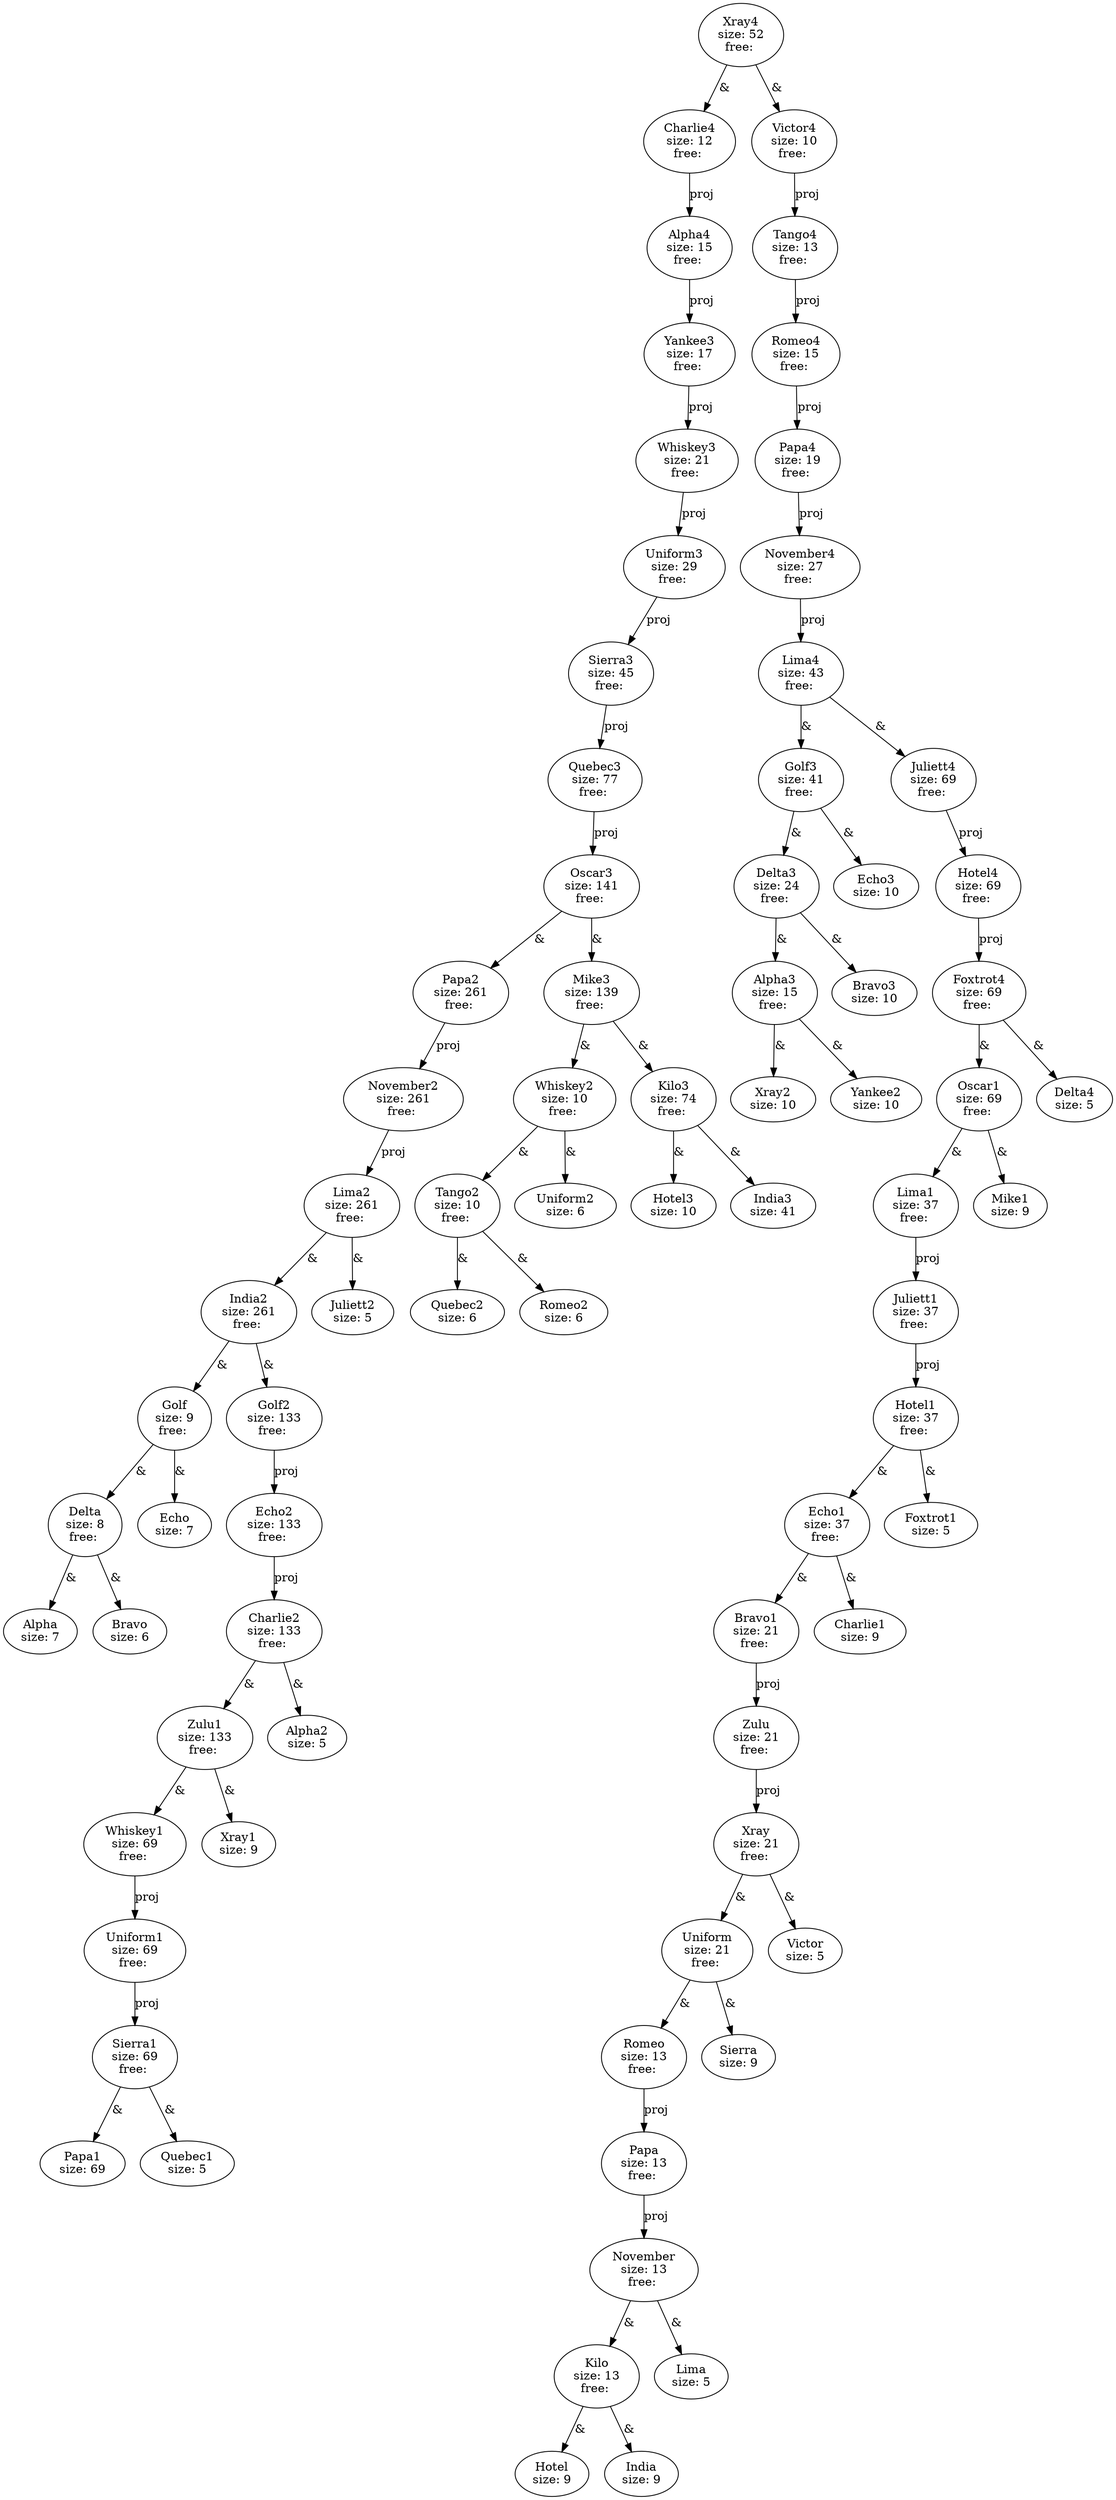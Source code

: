 digraph ab1 {
	Alpha [label="Alpha\nsize: 7"]
	Bravo [label="Bravo\nsize: 6"]
	Delta [label="Delta\nsize: 8\nfree: "]
	Delta -> Alpha [label="&"]
	Delta -> Bravo [label="&"]
	Echo [label="Echo\nsize: 7"]
	Golf [label="Golf\nsize: 9\nfree: "]
	Golf -> Delta [label="&"]
	Golf -> Echo [label="&"]
	Hotel [label="Hotel\nsize: 9"]
	India [label="India\nsize: 9"]
	Kilo [label="Kilo\nsize: 13\nfree: "]
	Kilo -> Hotel [label="&"]
	Kilo -> India [label="&"]
	Lima [label="Lima\nsize: 5"]
	November [label="November\nsize: 13\nfree: "]
	November -> Kilo [label="&"]
	November -> Lima [label="&"]
	Papa [label="Papa\nsize: 13\nfree: "]
	Papa -> November [label=proj]
	Romeo [label="Romeo\nsize: 13\nfree: "]
	Romeo -> Papa [label=proj]
	Sierra [label="Sierra\nsize: 9"]
	Uniform [label="Uniform\nsize: 21\nfree: "]
	Uniform -> Romeo [label="&"]
	Uniform -> Sierra [label="&"]
	Victor [label="Victor\nsize: 5"]
	Xray [label="Xray\nsize: 21\nfree: "]
	Xray -> Uniform [label="&"]
	Xray -> Victor [label="&"]
	Zulu [label="Zulu\nsize: 21\nfree: "]
	Zulu -> Xray [label=proj]
	Bravo1 [label="Bravo1\nsize: 21\nfree: "]
	Bravo1 -> Zulu [label=proj]
	Charlie1 [label="Charlie1\nsize: 9"]
	Echo1 [label="Echo1\nsize: 37\nfree: "]
	Echo1 -> Bravo1 [label="&"]
	Echo1 -> Charlie1 [label="&"]
	Foxtrot1 [label="Foxtrot1\nsize: 5"]
	Hotel1 [label="Hotel1\nsize: 37\nfree: "]
	Hotel1 -> Echo1 [label="&"]
	Hotel1 -> Foxtrot1 [label="&"]
	Juliett1 [label="Juliett1\nsize: 37\nfree: "]
	Juliett1 -> Hotel1 [label=proj]
	Lima1 [label="Lima1\nsize: 37\nfree: "]
	Lima1 -> Juliett1 [label=proj]
	Mike1 [label="Mike1\nsize: 9"]
	Oscar1 [label="Oscar1\nsize: 69\nfree: "]
	Oscar1 -> Lima1 [label="&"]
	Oscar1 -> Mike1 [label="&"]
	Papa1 [label="Papa1\nsize: 69"]
	Quebec1 [label="Quebec1\nsize: 5"]
	Sierra1 [label="Sierra1\nsize: 69\nfree: "]
	Sierra1 -> Papa1 [label="&"]
	Sierra1 -> Quebec1 [label="&"]
	Uniform1 [label="Uniform1\nsize: 69\nfree: "]
	Uniform1 -> Sierra1 [label=proj]
	Whiskey1 [label="Whiskey1\nsize: 69\nfree: "]
	Whiskey1 -> Uniform1 [label=proj]
	Xray1 [label="Xray1\nsize: 9"]
	Zulu1 [label="Zulu1\nsize: 133\nfree: "]
	Zulu1 -> Whiskey1 [label="&"]
	Zulu1 -> Xray1 [label="&"]
	Alpha2 [label="Alpha2\nsize: 5"]
	Charlie2 [label="Charlie2\nsize: 133\nfree: "]
	Charlie2 -> Zulu1 [label="&"]
	Charlie2 -> Alpha2 [label="&"]
	Echo2 [label="Echo2\nsize: 133\nfree: "]
	Echo2 -> Charlie2 [label=proj]
	Golf2 [label="Golf2\nsize: 133\nfree: "]
	Golf2 -> Echo2 [label=proj]
	India2 [label="India2\nsize: 261\nfree: "]
	India2 -> Golf2 [label="&"]
	India2 -> Golf [label="&"]
	Juliett2 [label="Juliett2\nsize: 5"]
	Lima2 [label="Lima2\nsize: 261\nfree: "]
	Lima2 -> India2 [label="&"]
	Lima2 -> Juliett2 [label="&"]
	November2 [label="November2\nsize: 261\nfree: "]
	November2 -> Lima2 [label=proj]
	Papa2 [label="Papa2\nsize: 261\nfree: "]
	Papa2 -> November2 [label=proj]
	Quebec2 [label="Quebec2\nsize: 6"]
	Romeo2 [label="Romeo2\nsize: 6"]
	Tango2 [label="Tango2\nsize: 10\nfree: "]
	Tango2 -> Quebec2 [label="&"]
	Tango2 -> Romeo2 [label="&"]
	Uniform2 [label="Uniform2\nsize: 6"]
	Whiskey2 [label="Whiskey2\nsize: 10\nfree: "]
	Whiskey2 -> Uniform2 [label="&"]
	Whiskey2 -> Tango2 [label="&"]
	Xray2 [label="Xray2\nsize: 10"]
	Yankee2 [label="Yankee2\nsize: 10"]
	Alpha3 [label="Alpha3\nsize: 15\nfree: "]
	Alpha3 -> Xray2 [label="&"]
	Alpha3 -> Yankee2 [label="&"]
	Bravo3 [label="Bravo3\nsize: 10"]
	Delta3 [label="Delta3\nsize: 24\nfree: "]
	Delta3 -> Bravo3 [label="&"]
	Delta3 -> Alpha3 [label="&"]
	Echo3 [label="Echo3\nsize: 10"]
	Golf3 [label="Golf3\nsize: 41\nfree: "]
	Golf3 -> Echo3 [label="&"]
	Golf3 -> Delta3 [label="&"]
	Hotel3 [label="Hotel3\nsize: 10"]
	India3 [label="India3\nsize: 41"]
	Kilo3 [label="Kilo3\nsize: 74\nfree: "]
	Kilo3 -> Hotel3 [label="&"]
	Kilo3 -> India3 [label="&"]
	Mike3 [label="Mike3\nsize: 139\nfree: "]
	Mike3 -> Kilo3 [label="&"]
	Mike3 -> Whiskey2 [label="&"]
	Oscar3 [label="Oscar3\nsize: 141\nfree: "]
	Oscar3 -> Papa2 [label="&"]
	Oscar3 -> Mike3 [label="&"]
	Quebec3 [label="Quebec3\nsize: 77\nfree: "]
	Quebec3 -> Oscar3 [label=proj]
	Sierra3 [label="Sierra3\nsize: 45\nfree: "]
	Sierra3 -> Quebec3 [label=proj]
	Uniform3 [label="Uniform3\nsize: 29\nfree: "]
	Uniform3 -> Sierra3 [label=proj]
	Whiskey3 [label="Whiskey3\nsize: 21\nfree: "]
	Whiskey3 -> Uniform3 [label=proj]
	Yankee3 [label="Yankee3\nsize: 17\nfree: "]
	Yankee3 -> Whiskey3 [label=proj]
	Alpha4 [label="Alpha4\nsize: 15\nfree: "]
	Alpha4 -> Yankee3 [label=proj]
	Charlie4 [label="Charlie4\nsize: 12\nfree: "]
	Charlie4 -> Alpha4 [label=proj]
	Delta4 [label="Delta4\nsize: 5"]
	Foxtrot4 [label="Foxtrot4\nsize: 69\nfree: "]
	Foxtrot4 -> Delta4 [label="&"]
	Foxtrot4 -> Oscar1 [label="&"]
	Hotel4 [label="Hotel4\nsize: 69\nfree: "]
	Hotel4 -> Foxtrot4 [label=proj]
	Juliett4 [label="Juliett4\nsize: 69\nfree: "]
	Juliett4 -> Hotel4 [label=proj]
	Lima4 [label="Lima4\nsize: 43\nfree: "]
	Lima4 -> Juliett4 [label="&"]
	Lima4 -> Golf3 [label="&"]
	November4 [label="November4\nsize: 27\nfree: "]
	November4 -> Lima4 [label=proj]
	Papa4 [label="Papa4\nsize: 19\nfree: "]
	Papa4 -> November4 [label=proj]
	Romeo4 [label="Romeo4\nsize: 15\nfree: "]
	Romeo4 -> Papa4 [label=proj]
	Tango4 [label="Tango4\nsize: 13\nfree: "]
	Tango4 -> Romeo4 [label=proj]
	Victor4 [label="Victor4\nsize: 10\nfree: "]
	Victor4 -> Tango4 [label=proj]
	Xray4 [label="Xray4\nsize: 52\nfree: "]
	Xray4 -> Charlie4 [label="&"]
	Xray4 -> Victor4 [label="&"]
}
